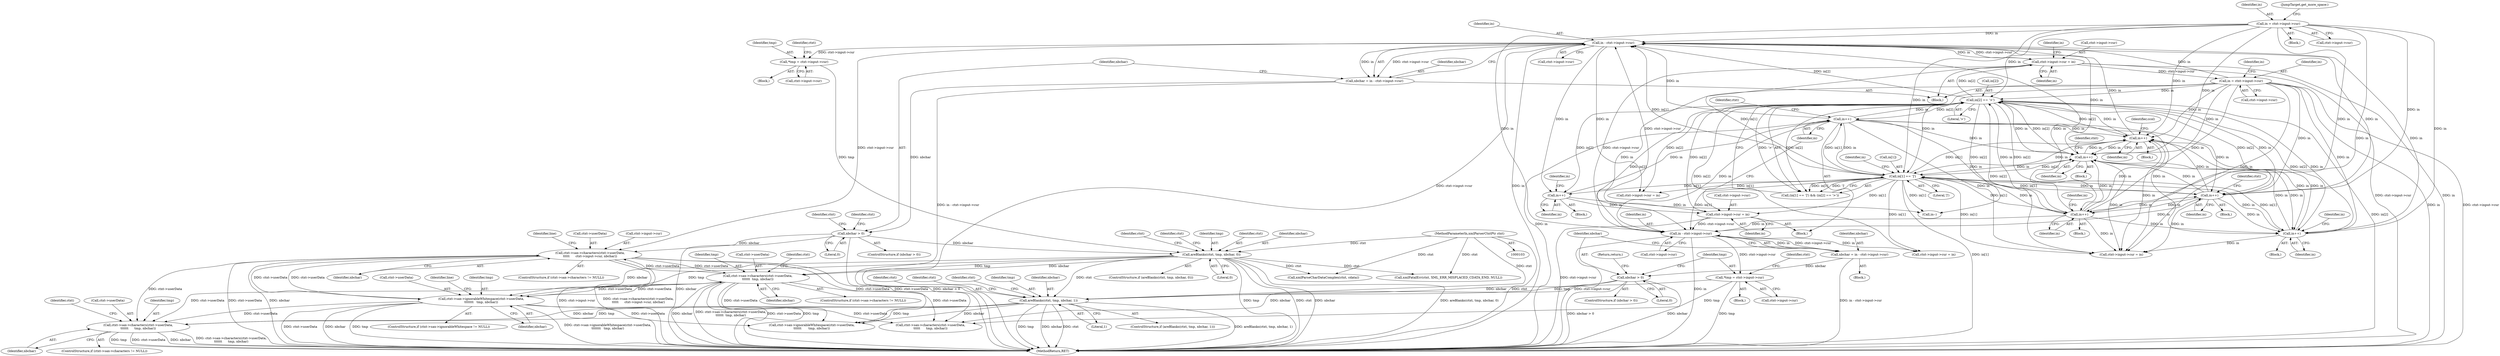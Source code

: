 digraph "0_Chrome_d0947db40187f4708c58e64cbd6013faf9eddeed_4@pointer" {
"1000272" [label="(Call,ctxt->sax->characters(ctxt->userData,\n\t\t\t\t\t\t      tmp, nbchar))"];
"1000547" [label="(Call,ctxt->sax->characters(ctxt->userData,\n\t\t\t\t\t      ctxt->input->cur, nbchar))"];
"1000496" [label="(Call,ctxt->sax->characters(ctxt->userData,\n\t\t\t\t\t\t  tmp, nbchar))"];
"1000480" [label="(Call,ctxt->sax->ignorableWhitespace(ctxt->userData,\n\t\t\t\t\t\t\t   tmp, nbchar))"];
"1000466" [label="(Call,areBlanks(ctxt, tmp, nbchar, 0))"];
"1000104" [label="(MethodParameterIn,xmlParserCtxtPtr ctxt)"];
"1000451" [label="(Call,*tmp = ctxt->input->cur)"];
"1000411" [label="(Call,in - ctxt->input->cur)"];
"1000606" [label="(Call,in++)"];
"1000382" [label="(Call,in[2] == '>')"];
"1000330" [label="(Call,in++)"];
"1000400" [label="(Call,in++)"];
"1000151" [label="(Call,in++)"];
"1000377" [label="(Call,in[1] == ']')"];
"1000135" [label="(Call,in = ctxt->input->cur)"];
"1000362" [label="(Call,in++)"];
"1000180" [label="(Call,in++)"];
"1000647" [label="(Call,in = ctxt->input->cur)"];
"1000578" [label="(Call,ctxt->input->cur = in)"];
"1000591" [label="(Call,in++)"];
"1000599" [label="(Call,ctxt->input->cur = in)"];
"1000419" [label="(Call,nbchar > 0)"];
"1000409" [label="(Call,nbchar = in - ctxt->input->cur)"];
"1000242" [label="(Call,areBlanks(ctxt, tmp, nbchar, 1))"];
"1000208" [label="(Call,*tmp = ctxt->input->cur)"];
"1000195" [label="(Call,in - ctxt->input->cur)"];
"1000203" [label="(Call,nbchar > 0)"];
"1000193" [label="(Call,nbchar = in - ctxt->input->cur)"];
"1000449" [label="(Block,)"];
"1000150" [label="(Block,)"];
"1000143" [label="(Block,)"];
"1000506" [label="(Identifier,ctxt)"];
"1000180" [label="(Call,in++)"];
"1000648" [label="(Identifier,in)"];
"1000362" [label="(Call,in++)"];
"1000419" [label="(Call,nbchar > 0)"];
"1000466" [label="(Call,areBlanks(ctxt, tmp, nbchar, 0))"];
"1000210" [label="(Call,ctxt->input->cur)"];
"1000413" [label="(Call,ctxt->input->cur)"];
"1000246" [label="(Literal,1)"];
"1000194" [label="(Identifier,nbchar)"];
"1000134" [label="(Block,)"];
"1000276" [label="(Identifier,tmp)"];
"1000458" [label="(Call,ctxt->input->cur = in)"];
"1000256" [label="(Call,ctxt->sax->ignorableWhitespace(ctxt->userData,\n\t\t\t\t\t\t       tmp, nbchar))"];
"1000374" [label="(Block,)"];
"1000427" [label="(Identifier,ctxt)"];
"1000203" [label="(Call,nbchar > 0)"];
"1000382" [label="(Call,in[2] == '>')"];
"1000273" [label="(Call,ctxt->userData)"];
"1000197" [label="(Call,ctxt->input->cur)"];
"1000209" [label="(Identifier,tmp)"];
"1000685" [label="(Call,xmlParseCharDataComplex(ctxt, cdata))"];
"1000500" [label="(Identifier,tmp)"];
"1000376" [label="(Call,(in[1] == ']') && (in[2] == '>'))"];
"1000277" [label="(Identifier,nbchar)"];
"1000421" [label="(Literal,0)"];
"1000242" [label="(Call,areBlanks(ctxt, tmp, nbchar, 1))"];
"1000392" [label="(Call,ctxt->input->cur = in)"];
"1000453" [label="(Call,ctxt->input->cur)"];
"1000196" [label="(Identifier,in)"];
"1000481" [label="(Call,ctxt->userData)"];
"1000688" [label="(MethodReturn,RET)"];
"1000622" [label="(Call,in--)"];
"1000418" [label="(ControlStructure,if (nbchar > 0))"];
"1000556" [label="(Identifier,nbchar)"];
"1000151" [label="(Call,in++)"];
"1000611" [label="(Identifier,ctxt)"];
"1000410" [label="(Identifier,nbchar)"];
"1000331" [label="(Identifier,in)"];
"1000412" [label="(Identifier,in)"];
"1000333" [label="(Identifier,ccol)"];
"1000548" [label="(Call,ctxt->userData)"];
"1000208" [label="(Call,*tmp = ctxt->input->cur)"];
"1000181" [label="(Identifier,in)"];
"1000488" [label="(ControlStructure,if (ctxt->sax->characters != NULL))"];
"1000206" [label="(Block,)"];
"1000309" [label="(Call,ctxt->sax->characters(ctxt->userData,\n\t\t\t\t\t      tmp, nbchar))"];
"1000420" [label="(Identifier,nbchar)"];
"1000136" [label="(Identifier,in)"];
"1000584" [label="(Identifier,in)"];
"1000465" [label="(ControlStructure,if (areBlanks(ctxt, tmp, nbchar, 0)))"];
"1000135" [label="(Call,in = ctxt->input->cur)"];
"1000461" [label="(Identifier,ctxt)"];
"1000649" [label="(Call,ctxt->input->cur)"];
"1000156" [label="(Identifier,ctxt)"];
"1000104" [label="(MethodParameterIn,xmlParserCtxtPtr ctxt)"];
"1000647" [label="(Call,in = ctxt->input->cur)"];
"1000539" [label="(ControlStructure,if (ctxt->sax->characters != NULL))"];
"1000588" [label="(Identifier,in)"];
"1000590" [label="(Block,)"];
"1000501" [label="(Identifier,nbchar)"];
"1000452" [label="(Identifier,tmp)"];
"1000381" [label="(Literal,']')"];
"1000579" [label="(Call,ctxt->input->cur)"];
"1000386" [label="(Literal,'>')"];
"1000547" [label="(Call,ctxt->sax->characters(ctxt->userData,\n\t\t\t\t\t      ctxt->input->cur, nbchar))"];
"1000384" [label="(Identifier,in)"];
"1000599" [label="(Call,ctxt->input->cur = in)"];
"1000401" [label="(Identifier,in)"];
"1000166" [label="(Block,)"];
"1000480" [label="(Call,ctxt->sax->ignorableWhitespace(ctxt->userData,\n\t\t\t\t\t\t\t   tmp, nbchar))"];
"1000469" [label="(Identifier,nbchar)"];
"1000518" [label="(Identifier,line)"];
"1000492" [label="(Identifier,ctxt)"];
"1000405" [label="(Identifier,ctxt)"];
"1000282" [label="(Identifier,ctxt)"];
"1000144" [label="(JumpTarget,get_more_space:)"];
"1000244" [label="(Identifier,tmp)"];
"1000476" [label="(Identifier,ctxt)"];
"1000484" [label="(Identifier,tmp)"];
"1000607" [label="(Identifier,in)"];
"1000377" [label="(Call,in[1] == ']')"];
"1000497" [label="(Call,ctxt->userData)"];
"1000551" [label="(Call,ctxt->input->cur)"];
"1000378" [label="(Call,in[1])"];
"1000204" [label="(Identifier,nbchar)"];
"1000411" [label="(Call,in - ctxt->input->cur)"];
"1000245" [label="(Identifier,nbchar)"];
"1000468" [label="(Identifier,tmp)"];
"1000472" [label="(ControlStructure,if (ctxt->sax->ignorableWhitespace != NULL))"];
"1000195" [label="(Call,in - ctxt->input->cur)"];
"1000400" [label="(Call,in++)"];
"1000192" [label="(Block,)"];
"1000451" [label="(Call,*tmp = ctxt->input->cur)"];
"1000272" [label="(Call,ctxt->sax->characters(ctxt->userData,\n\t\t\t\t\t\t      tmp, nbchar))"];
"1000467" [label="(Identifier,ctxt)"];
"1000600" [label="(Call,ctxt->input->cur)"];
"1000330" [label="(Call,in++)"];
"1000202" [label="(ControlStructure,if (nbchar > 0))"];
"1000581" [label="(Identifier,ctxt)"];
"1000383" [label="(Call,in[2])"];
"1000605" [label="(Identifier,in)"];
"1000591" [label="(Call,in++)"];
"1000598" [label="(Block,)"];
"1000205" [label="(Literal,0)"];
"1000409" [label="(Call,nbchar = in - ctxt->input->cur)"];
"1000184" [label="(Identifier,in)"];
"1000315" [label="(Return,return;)"];
"1000558" [label="(Identifier,line)"];
"1000606" [label="(Call,in++)"];
"1000596" [label="(Identifier,in)"];
"1000241" [label="(ControlStructure,if (areBlanks(ctxt, tmp, nbchar, 1)))"];
"1000215" [label="(Call,ctxt->input->cur = in)"];
"1000137" [label="(Call,ctxt->input->cur)"];
"1000363" [label="(Identifier,in)"];
"1000243" [label="(Identifier,ctxt)"];
"1000485" [label="(Identifier,nbchar)"];
"1000193" [label="(Call,nbchar = in - ctxt->input->cur)"];
"1000578" [label="(Call,ctxt->input->cur = in)"];
"1000592" [label="(Identifier,in)"];
"1000470" [label="(Literal,0)"];
"1000152" [label="(Identifier,in)"];
"1000388" [label="(Call,xmlFatalErr(ctxt, XML_ERR_MISPLACED_CDATA_END, NULL))"];
"1000264" [label="(ControlStructure,if (ctxt->sax->characters != NULL))"];
"1000348" [label="(Block,)"];
"1000329" [label="(Block,)"];
"1000658" [label="(Identifier,in)"];
"1000268" [label="(Identifier,ctxt)"];
"1000218" [label="(Identifier,ctxt)"];
"1000252" [label="(Identifier,ctxt)"];
"1000496" [label="(Call,ctxt->sax->characters(ctxt->userData,\n\t\t\t\t\t\t  tmp, nbchar))"];
"1000366" [label="(Identifier,in)"];
"1000272" -> "1000264"  [label="AST: "];
"1000272" -> "1000277"  [label="CFG: "];
"1000273" -> "1000272"  [label="AST: "];
"1000276" -> "1000272"  [label="AST: "];
"1000277" -> "1000272"  [label="AST: "];
"1000282" -> "1000272"  [label="CFG: "];
"1000272" -> "1000688"  [label="DDG: tmp"];
"1000272" -> "1000688"  [label="DDG: ctxt->userData"];
"1000272" -> "1000688"  [label="DDG: nbchar"];
"1000272" -> "1000688"  [label="DDG: ctxt->sax->characters(ctxt->userData,\n\t\t\t\t\t\t      tmp, nbchar)"];
"1000547" -> "1000272"  [label="DDG: ctxt->userData"];
"1000496" -> "1000272"  [label="DDG: ctxt->userData"];
"1000480" -> "1000272"  [label="DDG: ctxt->userData"];
"1000242" -> "1000272"  [label="DDG: tmp"];
"1000242" -> "1000272"  [label="DDG: nbchar"];
"1000547" -> "1000539"  [label="AST: "];
"1000547" -> "1000556"  [label="CFG: "];
"1000548" -> "1000547"  [label="AST: "];
"1000551" -> "1000547"  [label="AST: "];
"1000556" -> "1000547"  [label="AST: "];
"1000558" -> "1000547"  [label="CFG: "];
"1000547" -> "1000688"  [label="DDG: ctxt->userData"];
"1000547" -> "1000688"  [label="DDG: nbchar"];
"1000547" -> "1000688"  [label="DDG: ctxt->input->cur"];
"1000547" -> "1000688"  [label="DDG: ctxt->sax->characters(ctxt->userData,\n\t\t\t\t\t      ctxt->input->cur, nbchar)"];
"1000547" -> "1000256"  [label="DDG: ctxt->userData"];
"1000547" -> "1000309"  [label="DDG: ctxt->userData"];
"1000547" -> "1000480"  [label="DDG: ctxt->userData"];
"1000547" -> "1000496"  [label="DDG: ctxt->userData"];
"1000496" -> "1000547"  [label="DDG: ctxt->userData"];
"1000480" -> "1000547"  [label="DDG: ctxt->userData"];
"1000411" -> "1000547"  [label="DDG: ctxt->input->cur"];
"1000419" -> "1000547"  [label="DDG: nbchar"];
"1000496" -> "1000488"  [label="AST: "];
"1000496" -> "1000501"  [label="CFG: "];
"1000497" -> "1000496"  [label="AST: "];
"1000500" -> "1000496"  [label="AST: "];
"1000501" -> "1000496"  [label="AST: "];
"1000506" -> "1000496"  [label="CFG: "];
"1000496" -> "1000688"  [label="DDG: ctxt->sax->characters(ctxt->userData,\n\t\t\t\t\t\t  tmp, nbchar)"];
"1000496" -> "1000688"  [label="DDG: ctxt->userData"];
"1000496" -> "1000688"  [label="DDG: tmp"];
"1000496" -> "1000688"  [label="DDG: nbchar"];
"1000496" -> "1000256"  [label="DDG: ctxt->userData"];
"1000496" -> "1000309"  [label="DDG: ctxt->userData"];
"1000496" -> "1000480"  [label="DDG: ctxt->userData"];
"1000480" -> "1000496"  [label="DDG: ctxt->userData"];
"1000466" -> "1000496"  [label="DDG: tmp"];
"1000466" -> "1000496"  [label="DDG: nbchar"];
"1000480" -> "1000472"  [label="AST: "];
"1000480" -> "1000485"  [label="CFG: "];
"1000481" -> "1000480"  [label="AST: "];
"1000484" -> "1000480"  [label="AST: "];
"1000485" -> "1000480"  [label="AST: "];
"1000518" -> "1000480"  [label="CFG: "];
"1000480" -> "1000688"  [label="DDG: ctxt->sax->ignorableWhitespace(ctxt->userData,\n\t\t\t\t\t\t\t   tmp, nbchar)"];
"1000480" -> "1000688"  [label="DDG: ctxt->userData"];
"1000480" -> "1000688"  [label="DDG: nbchar"];
"1000480" -> "1000688"  [label="DDG: tmp"];
"1000480" -> "1000256"  [label="DDG: ctxt->userData"];
"1000480" -> "1000309"  [label="DDG: ctxt->userData"];
"1000466" -> "1000480"  [label="DDG: tmp"];
"1000466" -> "1000480"  [label="DDG: nbchar"];
"1000466" -> "1000465"  [label="AST: "];
"1000466" -> "1000470"  [label="CFG: "];
"1000467" -> "1000466"  [label="AST: "];
"1000468" -> "1000466"  [label="AST: "];
"1000469" -> "1000466"  [label="AST: "];
"1000470" -> "1000466"  [label="AST: "];
"1000476" -> "1000466"  [label="CFG: "];
"1000492" -> "1000466"  [label="CFG: "];
"1000466" -> "1000688"  [label="DDG: tmp"];
"1000466" -> "1000688"  [label="DDG: ctxt"];
"1000466" -> "1000688"  [label="DDG: nbchar"];
"1000466" -> "1000688"  [label="DDG: areBlanks(ctxt, tmp, nbchar, 0)"];
"1000466" -> "1000242"  [label="DDG: ctxt"];
"1000466" -> "1000388"  [label="DDG: ctxt"];
"1000104" -> "1000466"  [label="DDG: ctxt"];
"1000451" -> "1000466"  [label="DDG: tmp"];
"1000419" -> "1000466"  [label="DDG: nbchar"];
"1000466" -> "1000685"  [label="DDG: ctxt"];
"1000104" -> "1000103"  [label="AST: "];
"1000104" -> "1000688"  [label="DDG: ctxt"];
"1000104" -> "1000242"  [label="DDG: ctxt"];
"1000104" -> "1000388"  [label="DDG: ctxt"];
"1000104" -> "1000685"  [label="DDG: ctxt"];
"1000451" -> "1000449"  [label="AST: "];
"1000451" -> "1000453"  [label="CFG: "];
"1000452" -> "1000451"  [label="AST: "];
"1000453" -> "1000451"  [label="AST: "];
"1000461" -> "1000451"  [label="CFG: "];
"1000411" -> "1000451"  [label="DDG: ctxt->input->cur"];
"1000411" -> "1000409"  [label="AST: "];
"1000411" -> "1000413"  [label="CFG: "];
"1000412" -> "1000411"  [label="AST: "];
"1000413" -> "1000411"  [label="AST: "];
"1000409" -> "1000411"  [label="CFG: "];
"1000411" -> "1000688"  [label="DDG: in"];
"1000411" -> "1000688"  [label="DDG: ctxt->input->cur"];
"1000411" -> "1000409"  [label="DDG: in"];
"1000411" -> "1000409"  [label="DDG: ctxt->input->cur"];
"1000606" -> "1000411"  [label="DDG: in"];
"1000330" -> "1000411"  [label="DDG: in"];
"1000382" -> "1000411"  [label="DDG: in[2]"];
"1000400" -> "1000411"  [label="DDG: in"];
"1000151" -> "1000411"  [label="DDG: in"];
"1000377" -> "1000411"  [label="DDG: in[1]"];
"1000135" -> "1000411"  [label="DDG: in"];
"1000362" -> "1000411"  [label="DDG: in"];
"1000180" -> "1000411"  [label="DDG: in"];
"1000647" -> "1000411"  [label="DDG: in"];
"1000599" -> "1000411"  [label="DDG: ctxt->input->cur"];
"1000578" -> "1000411"  [label="DDG: ctxt->input->cur"];
"1000411" -> "1000458"  [label="DDG: in"];
"1000411" -> "1000578"  [label="DDG: in"];
"1000411" -> "1000591"  [label="DDG: in"];
"1000606" -> "1000598"  [label="AST: "];
"1000606" -> "1000607"  [label="CFG: "];
"1000607" -> "1000606"  [label="AST: "];
"1000611" -> "1000606"  [label="CFG: "];
"1000606" -> "1000688"  [label="DDG: in"];
"1000606" -> "1000151"  [label="DDG: in"];
"1000606" -> "1000180"  [label="DDG: in"];
"1000606" -> "1000195"  [label="DDG: in"];
"1000606" -> "1000330"  [label="DDG: in"];
"1000606" -> "1000362"  [label="DDG: in"];
"1000606" -> "1000377"  [label="DDG: in"];
"1000606" -> "1000382"  [label="DDG: in"];
"1000606" -> "1000392"  [label="DDG: in"];
"1000606" -> "1000400"  [label="DDG: in"];
"1000382" -> "1000606"  [label="DDG: in[2]"];
"1000377" -> "1000606"  [label="DDG: in[1]"];
"1000591" -> "1000606"  [label="DDG: in"];
"1000382" -> "1000376"  [label="AST: "];
"1000382" -> "1000386"  [label="CFG: "];
"1000383" -> "1000382"  [label="AST: "];
"1000386" -> "1000382"  [label="AST: "];
"1000376" -> "1000382"  [label="CFG: "];
"1000382" -> "1000688"  [label="DDG: in[2]"];
"1000382" -> "1000151"  [label="DDG: in[2]"];
"1000382" -> "1000180"  [label="DDG: in[2]"];
"1000382" -> "1000195"  [label="DDG: in[2]"];
"1000382" -> "1000215"  [label="DDG: in[2]"];
"1000382" -> "1000330"  [label="DDG: in[2]"];
"1000382" -> "1000362"  [label="DDG: in[2]"];
"1000382" -> "1000376"  [label="DDG: in[2]"];
"1000382" -> "1000376"  [label="DDG: '>'"];
"1000330" -> "1000382"  [label="DDG: in"];
"1000400" -> "1000382"  [label="DDG: in"];
"1000151" -> "1000382"  [label="DDG: in"];
"1000135" -> "1000382"  [label="DDG: in"];
"1000362" -> "1000382"  [label="DDG: in"];
"1000180" -> "1000382"  [label="DDG: in"];
"1000647" -> "1000382"  [label="DDG: in"];
"1000382" -> "1000392"  [label="DDG: in[2]"];
"1000382" -> "1000400"  [label="DDG: in[2]"];
"1000382" -> "1000458"  [label="DDG: in[2]"];
"1000382" -> "1000578"  [label="DDG: in[2]"];
"1000382" -> "1000591"  [label="DDG: in[2]"];
"1000382" -> "1000599"  [label="DDG: in[2]"];
"1000382" -> "1000622"  [label="DDG: in[2]"];
"1000330" -> "1000329"  [label="AST: "];
"1000330" -> "1000331"  [label="CFG: "];
"1000331" -> "1000330"  [label="AST: "];
"1000333" -> "1000330"  [label="CFG: "];
"1000400" -> "1000330"  [label="DDG: in"];
"1000151" -> "1000330"  [label="DDG: in"];
"1000377" -> "1000330"  [label="DDG: in[1]"];
"1000135" -> "1000330"  [label="DDG: in"];
"1000362" -> "1000330"  [label="DDG: in"];
"1000180" -> "1000330"  [label="DDG: in"];
"1000647" -> "1000330"  [label="DDG: in"];
"1000330" -> "1000362"  [label="DDG: in"];
"1000330" -> "1000377"  [label="DDG: in"];
"1000330" -> "1000392"  [label="DDG: in"];
"1000330" -> "1000400"  [label="DDG: in"];
"1000400" -> "1000374"  [label="AST: "];
"1000400" -> "1000401"  [label="CFG: "];
"1000401" -> "1000400"  [label="AST: "];
"1000405" -> "1000400"  [label="CFG: "];
"1000400" -> "1000362"  [label="DDG: in"];
"1000400" -> "1000377"  [label="DDG: in"];
"1000400" -> "1000392"  [label="DDG: in"];
"1000151" -> "1000400"  [label="DDG: in"];
"1000377" -> "1000400"  [label="DDG: in[1]"];
"1000135" -> "1000400"  [label="DDG: in"];
"1000362" -> "1000400"  [label="DDG: in"];
"1000180" -> "1000400"  [label="DDG: in"];
"1000647" -> "1000400"  [label="DDG: in"];
"1000151" -> "1000150"  [label="AST: "];
"1000151" -> "1000152"  [label="CFG: "];
"1000152" -> "1000151"  [label="AST: "];
"1000156" -> "1000151"  [label="CFG: "];
"1000377" -> "1000151"  [label="DDG: in[1]"];
"1000135" -> "1000151"  [label="DDG: in"];
"1000180" -> "1000151"  [label="DDG: in"];
"1000647" -> "1000151"  [label="DDG: in"];
"1000151" -> "1000180"  [label="DDG: in"];
"1000151" -> "1000195"  [label="DDG: in"];
"1000151" -> "1000362"  [label="DDG: in"];
"1000151" -> "1000377"  [label="DDG: in"];
"1000151" -> "1000392"  [label="DDG: in"];
"1000377" -> "1000376"  [label="AST: "];
"1000377" -> "1000381"  [label="CFG: "];
"1000378" -> "1000377"  [label="AST: "];
"1000381" -> "1000377"  [label="AST: "];
"1000384" -> "1000377"  [label="CFG: "];
"1000376" -> "1000377"  [label="CFG: "];
"1000377" -> "1000688"  [label="DDG: in[1]"];
"1000377" -> "1000180"  [label="DDG: in[1]"];
"1000377" -> "1000195"  [label="DDG: in[1]"];
"1000377" -> "1000215"  [label="DDG: in[1]"];
"1000377" -> "1000362"  [label="DDG: in[1]"];
"1000377" -> "1000376"  [label="DDG: in[1]"];
"1000377" -> "1000376"  [label="DDG: ']'"];
"1000135" -> "1000377"  [label="DDG: in"];
"1000362" -> "1000377"  [label="DDG: in"];
"1000180" -> "1000377"  [label="DDG: in"];
"1000647" -> "1000377"  [label="DDG: in"];
"1000377" -> "1000392"  [label="DDG: in[1]"];
"1000377" -> "1000458"  [label="DDG: in[1]"];
"1000377" -> "1000578"  [label="DDG: in[1]"];
"1000377" -> "1000591"  [label="DDG: in[1]"];
"1000377" -> "1000599"  [label="DDG: in[1]"];
"1000377" -> "1000622"  [label="DDG: in[1]"];
"1000135" -> "1000134"  [label="AST: "];
"1000135" -> "1000137"  [label="CFG: "];
"1000136" -> "1000135"  [label="AST: "];
"1000137" -> "1000135"  [label="AST: "];
"1000144" -> "1000135"  [label="CFG: "];
"1000135" -> "1000180"  [label="DDG: in"];
"1000135" -> "1000195"  [label="DDG: in"];
"1000135" -> "1000362"  [label="DDG: in"];
"1000135" -> "1000392"  [label="DDG: in"];
"1000362" -> "1000348"  [label="AST: "];
"1000362" -> "1000363"  [label="CFG: "];
"1000363" -> "1000362"  [label="AST: "];
"1000366" -> "1000362"  [label="CFG: "];
"1000180" -> "1000362"  [label="DDG: in"];
"1000647" -> "1000362"  [label="DDG: in"];
"1000362" -> "1000392"  [label="DDG: in"];
"1000180" -> "1000166"  [label="AST: "];
"1000180" -> "1000181"  [label="CFG: "];
"1000181" -> "1000180"  [label="AST: "];
"1000184" -> "1000180"  [label="CFG: "];
"1000647" -> "1000180"  [label="DDG: in"];
"1000180" -> "1000195"  [label="DDG: in"];
"1000180" -> "1000392"  [label="DDG: in"];
"1000647" -> "1000143"  [label="AST: "];
"1000647" -> "1000649"  [label="CFG: "];
"1000648" -> "1000647"  [label="AST: "];
"1000649" -> "1000647"  [label="AST: "];
"1000658" -> "1000647"  [label="CFG: "];
"1000647" -> "1000688"  [label="DDG: in"];
"1000647" -> "1000688"  [label="DDG: ctxt->input->cur"];
"1000647" -> "1000195"  [label="DDG: in"];
"1000647" -> "1000392"  [label="DDG: in"];
"1000578" -> "1000647"  [label="DDG: ctxt->input->cur"];
"1000578" -> "1000143"  [label="AST: "];
"1000578" -> "1000584"  [label="CFG: "];
"1000579" -> "1000578"  [label="AST: "];
"1000584" -> "1000578"  [label="AST: "];
"1000588" -> "1000578"  [label="CFG: "];
"1000578" -> "1000688"  [label="DDG: ctxt->input->cur"];
"1000578" -> "1000688"  [label="DDG: in"];
"1000578" -> "1000195"  [label="DDG: ctxt->input->cur"];
"1000591" -> "1000590"  [label="AST: "];
"1000591" -> "1000592"  [label="CFG: "];
"1000592" -> "1000591"  [label="AST: "];
"1000596" -> "1000591"  [label="CFG: "];
"1000591" -> "1000599"  [label="DDG: in"];
"1000591" -> "1000622"  [label="DDG: in"];
"1000599" -> "1000598"  [label="AST: "];
"1000599" -> "1000605"  [label="CFG: "];
"1000600" -> "1000599"  [label="AST: "];
"1000605" -> "1000599"  [label="AST: "];
"1000607" -> "1000599"  [label="CFG: "];
"1000599" -> "1000688"  [label="DDG: ctxt->input->cur"];
"1000599" -> "1000195"  [label="DDG: ctxt->input->cur"];
"1000419" -> "1000418"  [label="AST: "];
"1000419" -> "1000421"  [label="CFG: "];
"1000420" -> "1000419"  [label="AST: "];
"1000421" -> "1000419"  [label="AST: "];
"1000427" -> "1000419"  [label="CFG: "];
"1000581" -> "1000419"  [label="CFG: "];
"1000419" -> "1000688"  [label="DDG: nbchar"];
"1000419" -> "1000688"  [label="DDG: nbchar > 0"];
"1000409" -> "1000419"  [label="DDG: nbchar"];
"1000409" -> "1000143"  [label="AST: "];
"1000410" -> "1000409"  [label="AST: "];
"1000420" -> "1000409"  [label="CFG: "];
"1000409" -> "1000688"  [label="DDG: in - ctxt->input->cur"];
"1000242" -> "1000241"  [label="AST: "];
"1000242" -> "1000246"  [label="CFG: "];
"1000243" -> "1000242"  [label="AST: "];
"1000244" -> "1000242"  [label="AST: "];
"1000245" -> "1000242"  [label="AST: "];
"1000246" -> "1000242"  [label="AST: "];
"1000252" -> "1000242"  [label="CFG: "];
"1000268" -> "1000242"  [label="CFG: "];
"1000242" -> "1000688"  [label="DDG: areBlanks(ctxt, tmp, nbchar, 1)"];
"1000242" -> "1000688"  [label="DDG: tmp"];
"1000242" -> "1000688"  [label="DDG: nbchar"];
"1000242" -> "1000688"  [label="DDG: ctxt"];
"1000208" -> "1000242"  [label="DDG: tmp"];
"1000203" -> "1000242"  [label="DDG: nbchar"];
"1000242" -> "1000256"  [label="DDG: tmp"];
"1000242" -> "1000256"  [label="DDG: nbchar"];
"1000208" -> "1000206"  [label="AST: "];
"1000208" -> "1000210"  [label="CFG: "];
"1000209" -> "1000208"  [label="AST: "];
"1000210" -> "1000208"  [label="AST: "];
"1000218" -> "1000208"  [label="CFG: "];
"1000208" -> "1000688"  [label="DDG: tmp"];
"1000195" -> "1000208"  [label="DDG: ctxt->input->cur"];
"1000208" -> "1000309"  [label="DDG: tmp"];
"1000195" -> "1000193"  [label="AST: "];
"1000195" -> "1000197"  [label="CFG: "];
"1000196" -> "1000195"  [label="AST: "];
"1000197" -> "1000195"  [label="AST: "];
"1000193" -> "1000195"  [label="CFG: "];
"1000195" -> "1000688"  [label="DDG: ctxt->input->cur"];
"1000195" -> "1000688"  [label="DDG: in"];
"1000195" -> "1000193"  [label="DDG: in"];
"1000195" -> "1000193"  [label="DDG: ctxt->input->cur"];
"1000195" -> "1000215"  [label="DDG: in"];
"1000203" -> "1000202"  [label="AST: "];
"1000203" -> "1000205"  [label="CFG: "];
"1000204" -> "1000203"  [label="AST: "];
"1000205" -> "1000203"  [label="AST: "];
"1000209" -> "1000203"  [label="CFG: "];
"1000315" -> "1000203"  [label="CFG: "];
"1000203" -> "1000688"  [label="DDG: nbchar > 0"];
"1000203" -> "1000688"  [label="DDG: nbchar"];
"1000193" -> "1000203"  [label="DDG: nbchar"];
"1000203" -> "1000309"  [label="DDG: nbchar"];
"1000193" -> "1000192"  [label="AST: "];
"1000194" -> "1000193"  [label="AST: "];
"1000204" -> "1000193"  [label="CFG: "];
"1000193" -> "1000688"  [label="DDG: in - ctxt->input->cur"];
}
